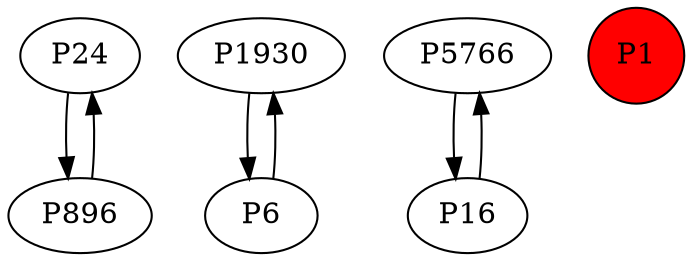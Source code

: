 digraph {
	P24 -> P896
	P1930 -> P6
	P5766 -> P16
	P16 -> P5766
	P896 -> P24
	P6 -> P1930
	P1 [shape=circle]
	P1 [style=filled]
	P1 [fillcolor=red]
}